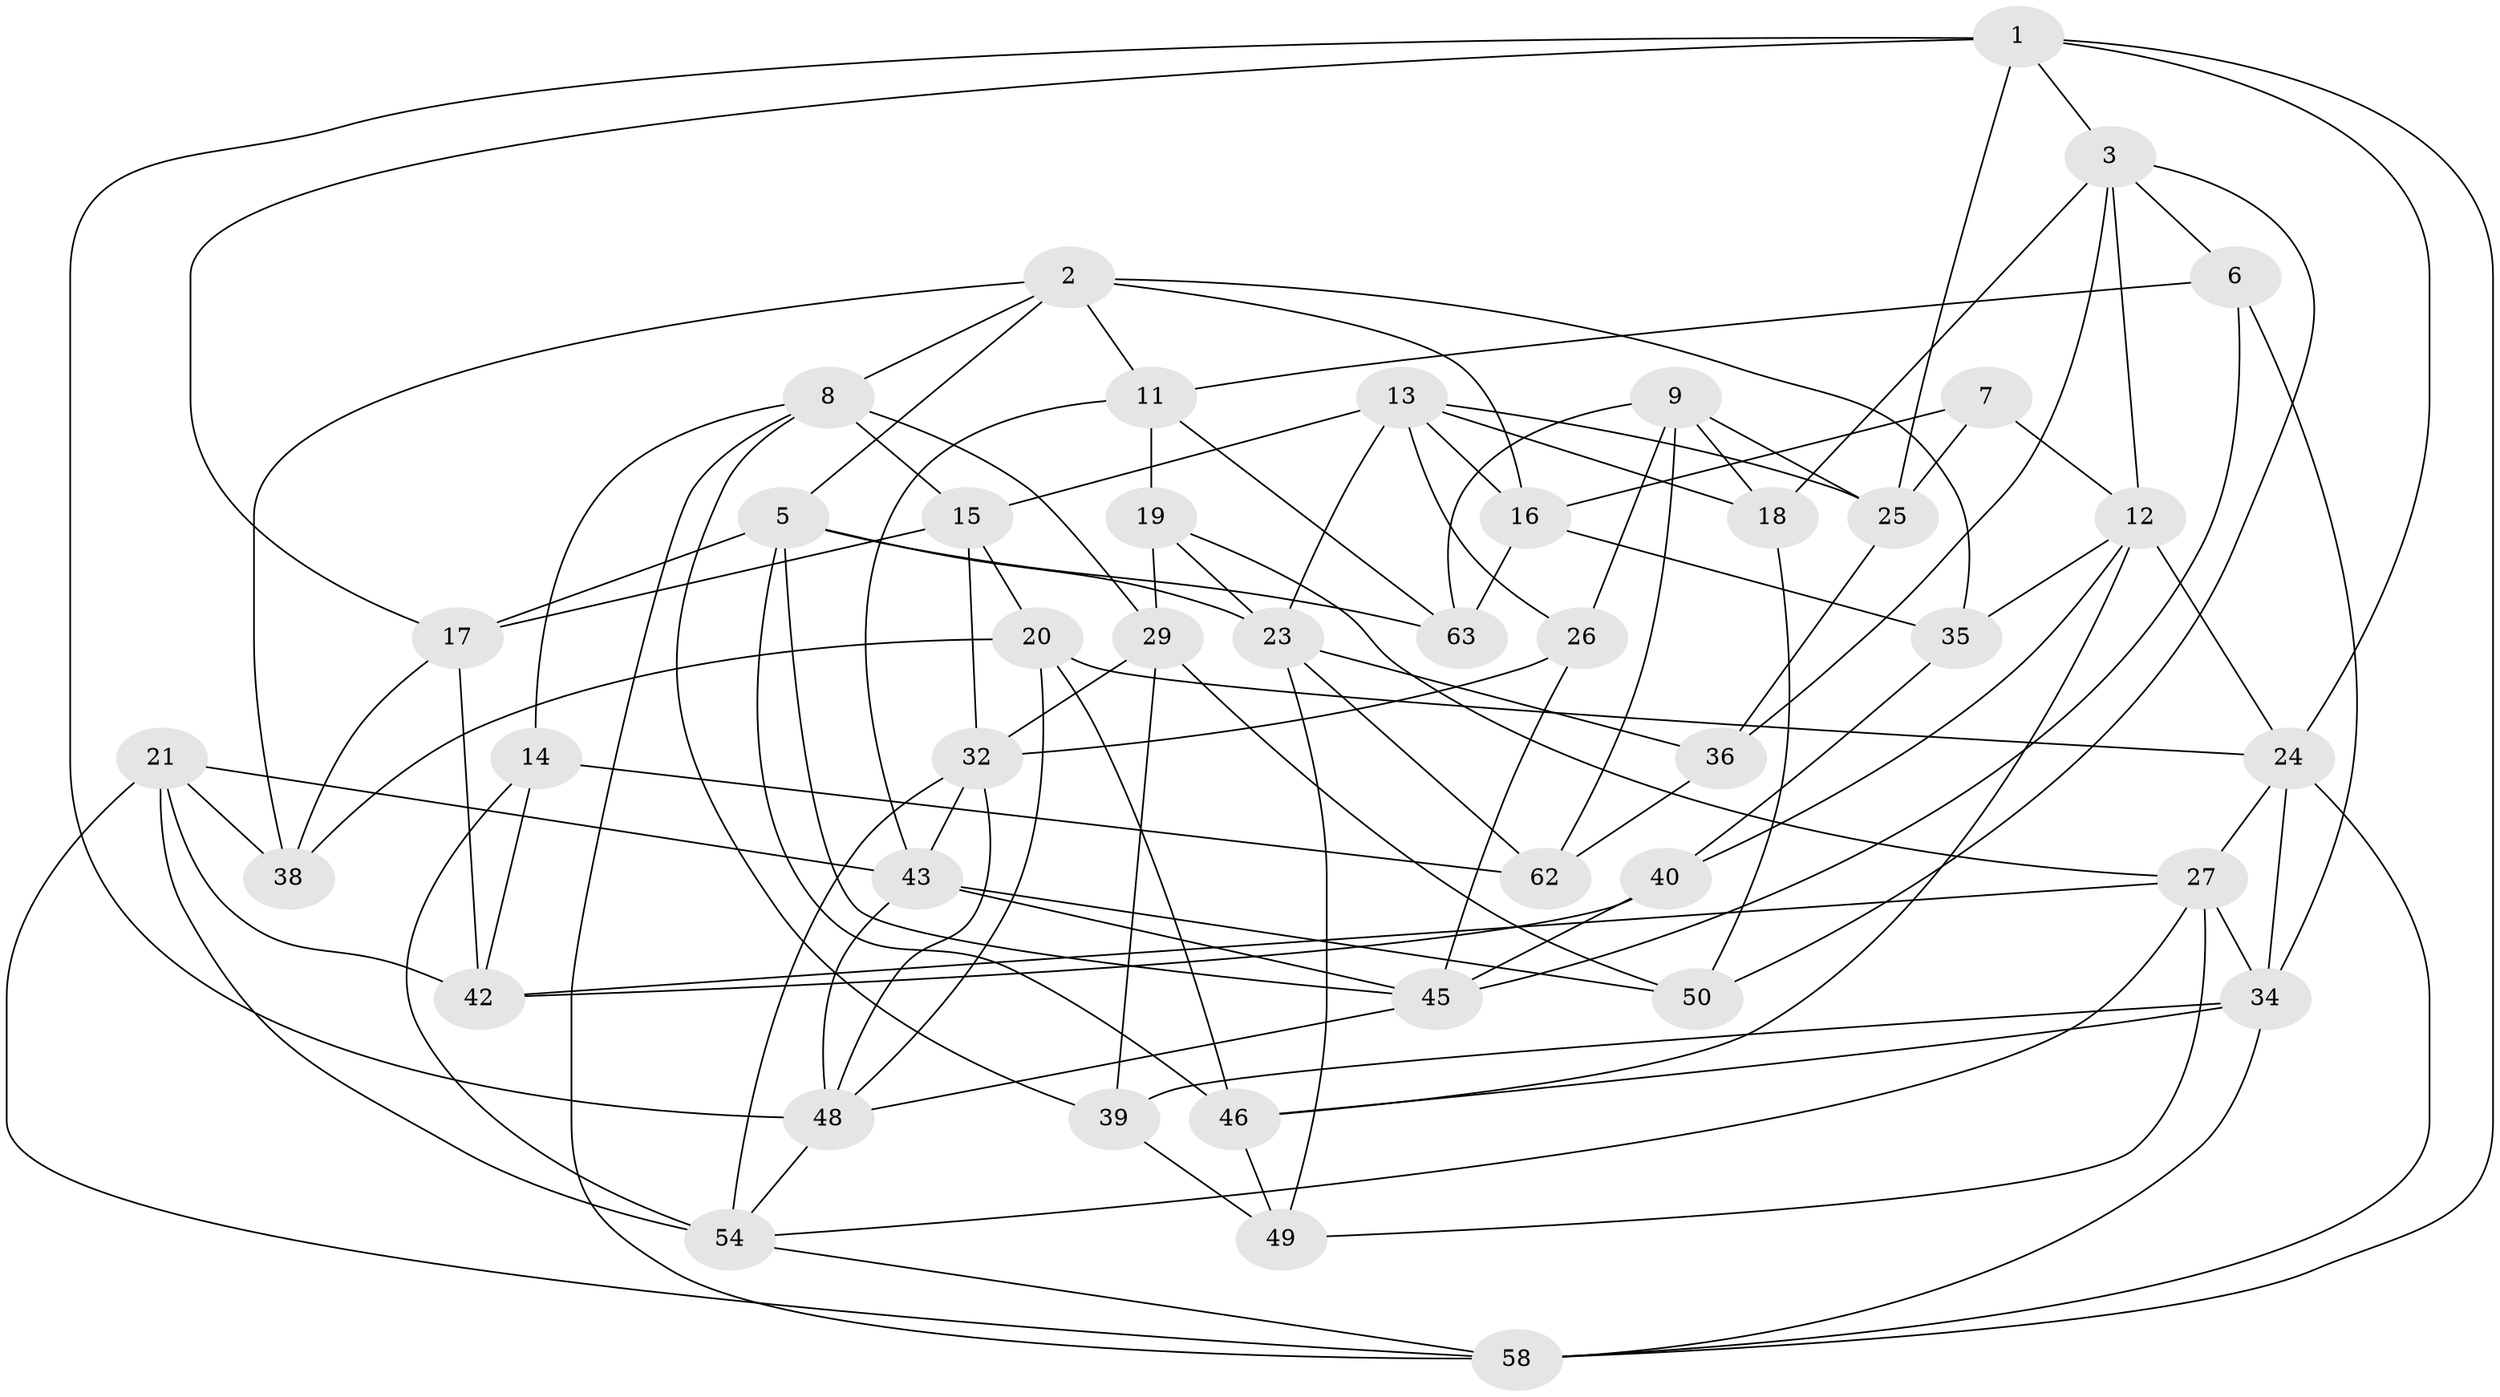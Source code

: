 // Generated by graph-tools (version 1.1) at 2025/24/03/03/25 07:24:25]
// undirected, 43 vertices, 108 edges
graph export_dot {
graph [start="1"]
  node [color=gray90,style=filled];
  1 [super="+33"];
  2 [super="+10"];
  3 [super="+4"];
  5 [super="+41"];
  6;
  7;
  8 [super="+70"];
  9 [super="+60"];
  11 [super="+47"];
  12 [super="+61"];
  13 [super="+71"];
  14;
  15 [super="+44"];
  16 [super="+30"];
  17 [super="+31"];
  18;
  19 [super="+72"];
  20 [super="+55"];
  21 [super="+22"];
  23 [super="+52"];
  24 [super="+28"];
  25 [super="+66"];
  26;
  27 [super="+56"];
  29 [super="+65"];
  32 [super="+57"];
  34 [super="+37"];
  35;
  36;
  38;
  39;
  40;
  42 [super="+59"];
  43 [super="+69"];
  45 [super="+53"];
  46 [super="+51"];
  48 [super="+64"];
  49;
  50;
  54 [super="+67"];
  58 [super="+68"];
  62;
  63;
  1 -- 25;
  1 -- 17;
  1 -- 24;
  1 -- 48;
  1 -- 3;
  1 -- 58;
  2 -- 38;
  2 -- 16;
  2 -- 35;
  2 -- 8;
  2 -- 11;
  2 -- 5;
  3 -- 12;
  3 -- 36;
  3 -- 18;
  3 -- 50;
  3 -- 6;
  5 -- 17;
  5 -- 45;
  5 -- 23;
  5 -- 46;
  5 -- 63;
  6 -- 34;
  6 -- 45;
  6 -- 11;
  7 -- 16 [weight=2];
  7 -- 25;
  7 -- 12;
  8 -- 14;
  8 -- 58;
  8 -- 39;
  8 -- 29;
  8 -- 15;
  9 -- 62;
  9 -- 18;
  9 -- 25 [weight=2];
  9 -- 26;
  9 -- 63;
  11 -- 63;
  11 -- 43;
  11 -- 19 [weight=2];
  12 -- 40;
  12 -- 46;
  12 -- 24;
  12 -- 35;
  13 -- 16;
  13 -- 23;
  13 -- 25;
  13 -- 26;
  13 -- 18;
  13 -- 15;
  14 -- 42;
  14 -- 54;
  14 -- 62;
  15 -- 17 [weight=2];
  15 -- 20;
  15 -- 32;
  16 -- 35;
  16 -- 63;
  17 -- 42;
  17 -- 38;
  18 -- 50;
  19 -- 27;
  19 -- 23;
  19 -- 29 [weight=2];
  20 -- 38;
  20 -- 48;
  20 -- 46 [weight=2];
  20 -- 24;
  21 -- 54;
  21 -- 43;
  21 -- 42 [weight=2];
  21 -- 58;
  21 -- 38;
  23 -- 36;
  23 -- 49;
  23 -- 62;
  24 -- 58;
  24 -- 34;
  24 -- 27;
  25 -- 36;
  26 -- 32;
  26 -- 45;
  27 -- 49;
  27 -- 34;
  27 -- 42;
  27 -- 54;
  29 -- 39;
  29 -- 32;
  29 -- 50;
  32 -- 43;
  32 -- 54;
  32 -- 48;
  34 -- 39;
  34 -- 46;
  34 -- 58;
  35 -- 40;
  36 -- 62;
  39 -- 49;
  40 -- 45;
  40 -- 42;
  43 -- 50;
  43 -- 45;
  43 -- 48;
  45 -- 48;
  46 -- 49;
  48 -- 54;
  54 -- 58;
}
